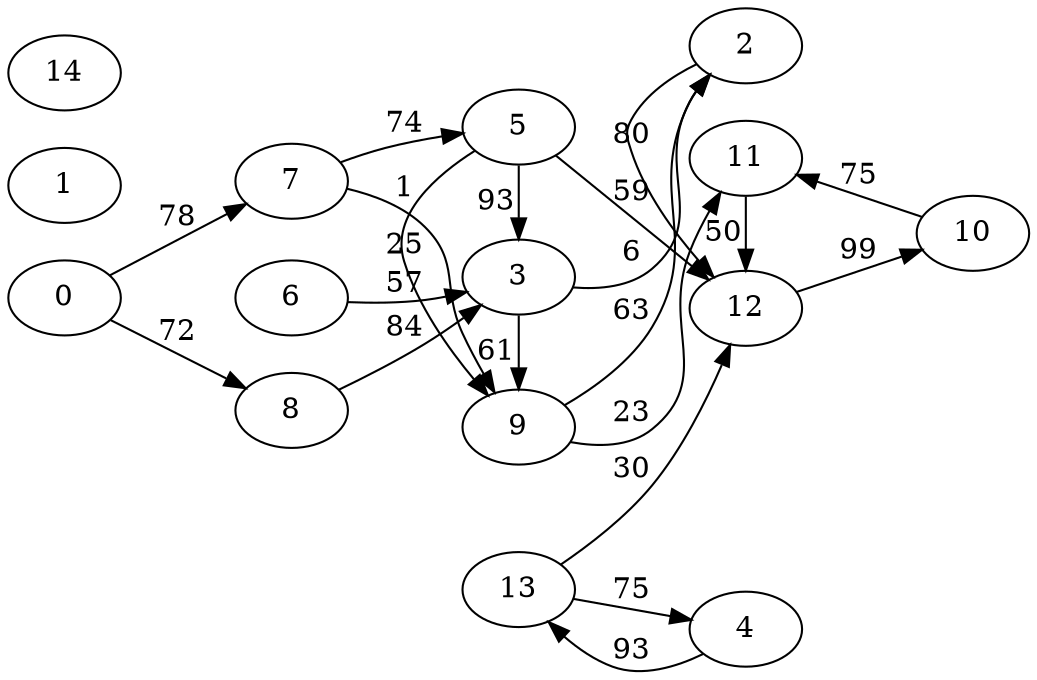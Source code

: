 digraph G {
ranksep = "equally";
rankdir = LR;
{rank = same; 0; };
{rank = same; 7; 8; };
{rank = same; 9; 5; 3; };
{rank = same; 11; 2; 12; };
{rank = same; 10; };
{rank = same; };
{rank = same; 1; };
{rank = same; 4; };
{rank = same; 13; };
{rank = same; };
{rank = same; 6; };
{rank = same; };
{rank = same; 14; };
0->7[label="78"];
0->8[label="72"];
7->9[label="1"];
7->5[label="74"];
8->3[label="84"];
9->11[label="23"];
9->2[label="63"];
5->12[label="59"];
5->9[label="25"];
5->3[label="93"];
3->9[label="61"];
3->2[label="6"];
11->12[label="50"];
2->12[label="80"];
12->10[label="99"];
10->11[label="75"];
1
4->13[label="93"];
13->4[label="75"];
13->12[label="30"];
6->3[label="57"];
14
}

